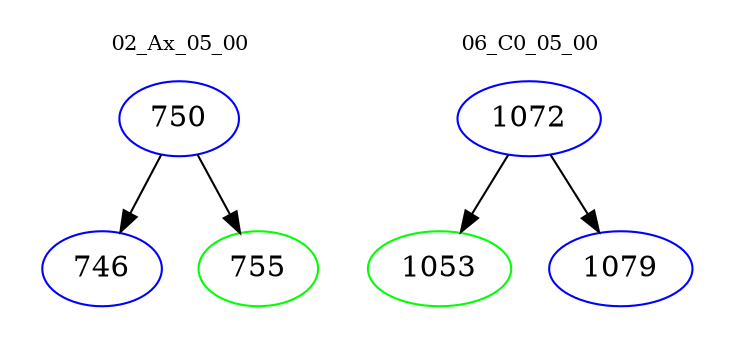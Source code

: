 digraph{
subgraph cluster_0 {
color = white
label = "02_Ax_05_00";
fontsize=10;
T0_750 [label="750", color="blue"]
T0_750 -> T0_746 [color="black"]
T0_746 [label="746", color="blue"]
T0_750 -> T0_755 [color="black"]
T0_755 [label="755", color="green"]
}
subgraph cluster_1 {
color = white
label = "06_C0_05_00";
fontsize=10;
T1_1072 [label="1072", color="blue"]
T1_1072 -> T1_1053 [color="black"]
T1_1053 [label="1053", color="green"]
T1_1072 -> T1_1079 [color="black"]
T1_1079 [label="1079", color="blue"]
}
}
